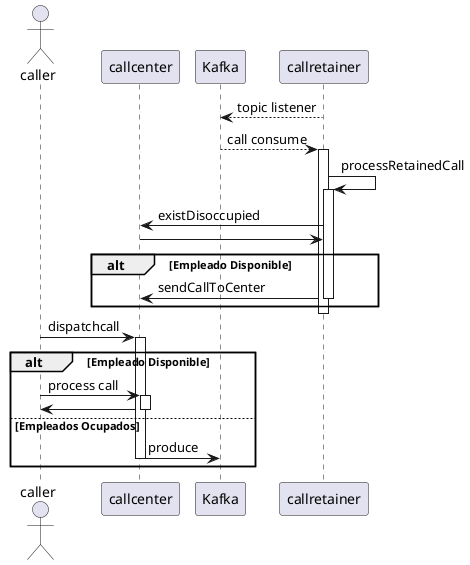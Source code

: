 @startuml

actor caller
participant callcenter
participant Kafka
participant callretainer

callretainer --> Kafka: topic listener
Kafka --> callretainer: call consume

activate callretainer

callretainer -> callretainer:processRetainedCall
activate callretainer

callretainer -> callcenter: existDisoccupied
callcenter -> callretainer

alt Empleado Disponible

    callretainer -> callcenter: sendCallToCenter
    deactivate callretainer
end

deactivate callretainer

caller -> callcenter: dispatchcall
activate callcenter

alt Empleado Disponible

    caller -> callcenter: process call
    activate callcenter

    callcenter -> caller
    deactivate callcenter

else Empleados Ocupados

    callcenter -> Kafka: produce
    deactivate callcenter
    
end

@enduml